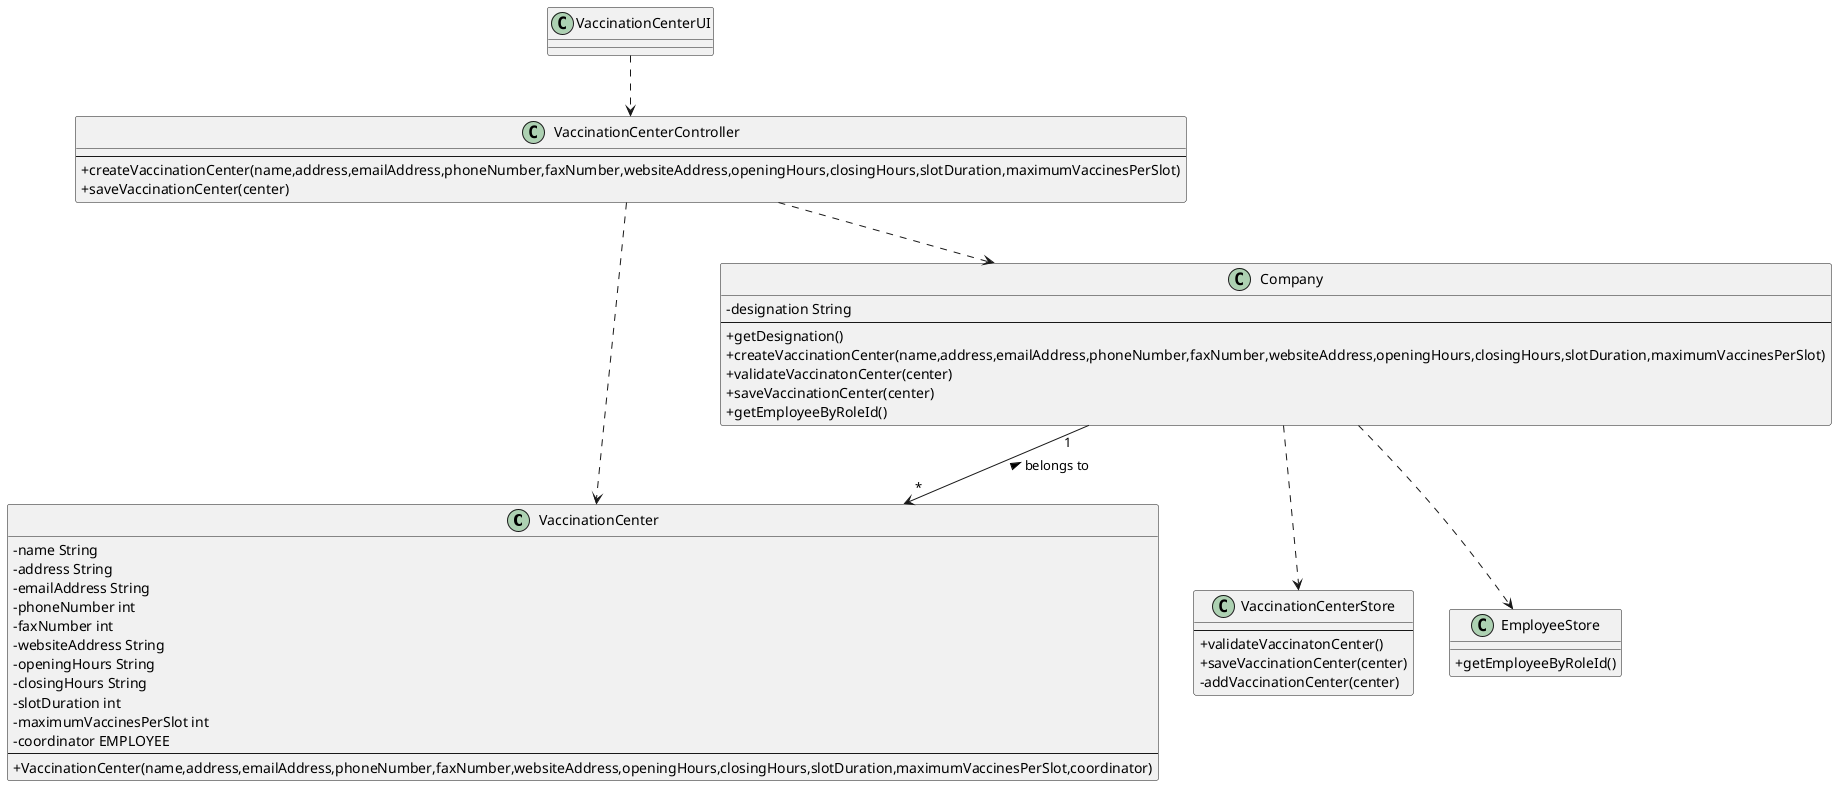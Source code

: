 @startuml US09_CD
skinparam classAttributeIconSize 0

class VaccinationCenter {
  - name String
  - address String
  - emailAddress String
  - phoneNumber int
  - faxNumber int
  - websiteAddress String
  - openingHours String
  - closingHours String
  - slotDuration int
  - maximumVaccinesPerSlot int
  - coordinator EMPLOYEE
  ---
 +VaccinationCenter(name,address,emailAddress,phoneNumber,faxNumber,websiteAddress,openingHours,closingHours,slotDuration,maximumVaccinesPerSlot,coordinator)
}


class Company {
  -designation String
  ---
  +getDesignation()
  +createVaccinationCenter(name,address,emailAddress,phoneNumber,faxNumber,websiteAddress,openingHours,closingHours,slotDuration,maximumVaccinesPerSlot)
  +validateVaccinatonCenter(center)
  +saveVaccinationCenter(center)
  +getEmployeeByRoleId()
}

class VaccinationCenterStore {
---
+validateVaccinatonCenter()
+saveVaccinationCenter(center)
-addVaccinationCenter(center)
}

class EmployeeStore {
+getEmployeeByRoleId()
}

class VaccinationCenterController {
  ---
  +createVaccinationCenter(name,address,emailAddress,phoneNumber,faxNumber,websiteAddress,openingHours,closingHours,slotDuration,maximumVaccinesPerSlot)
  +saveVaccinationCenter(center)
}

class VaccinationCenterUI {}

VaccinationCenterUI ..> VaccinationCenterController
VaccinationCenterController ..> Company
Company "1" --> "*" VaccinationCenter : belongs to <
VaccinationCenterController ..> VaccinationCenter
Company ..> VaccinationCenterStore
Company ..> EmployeeStore

@enduml